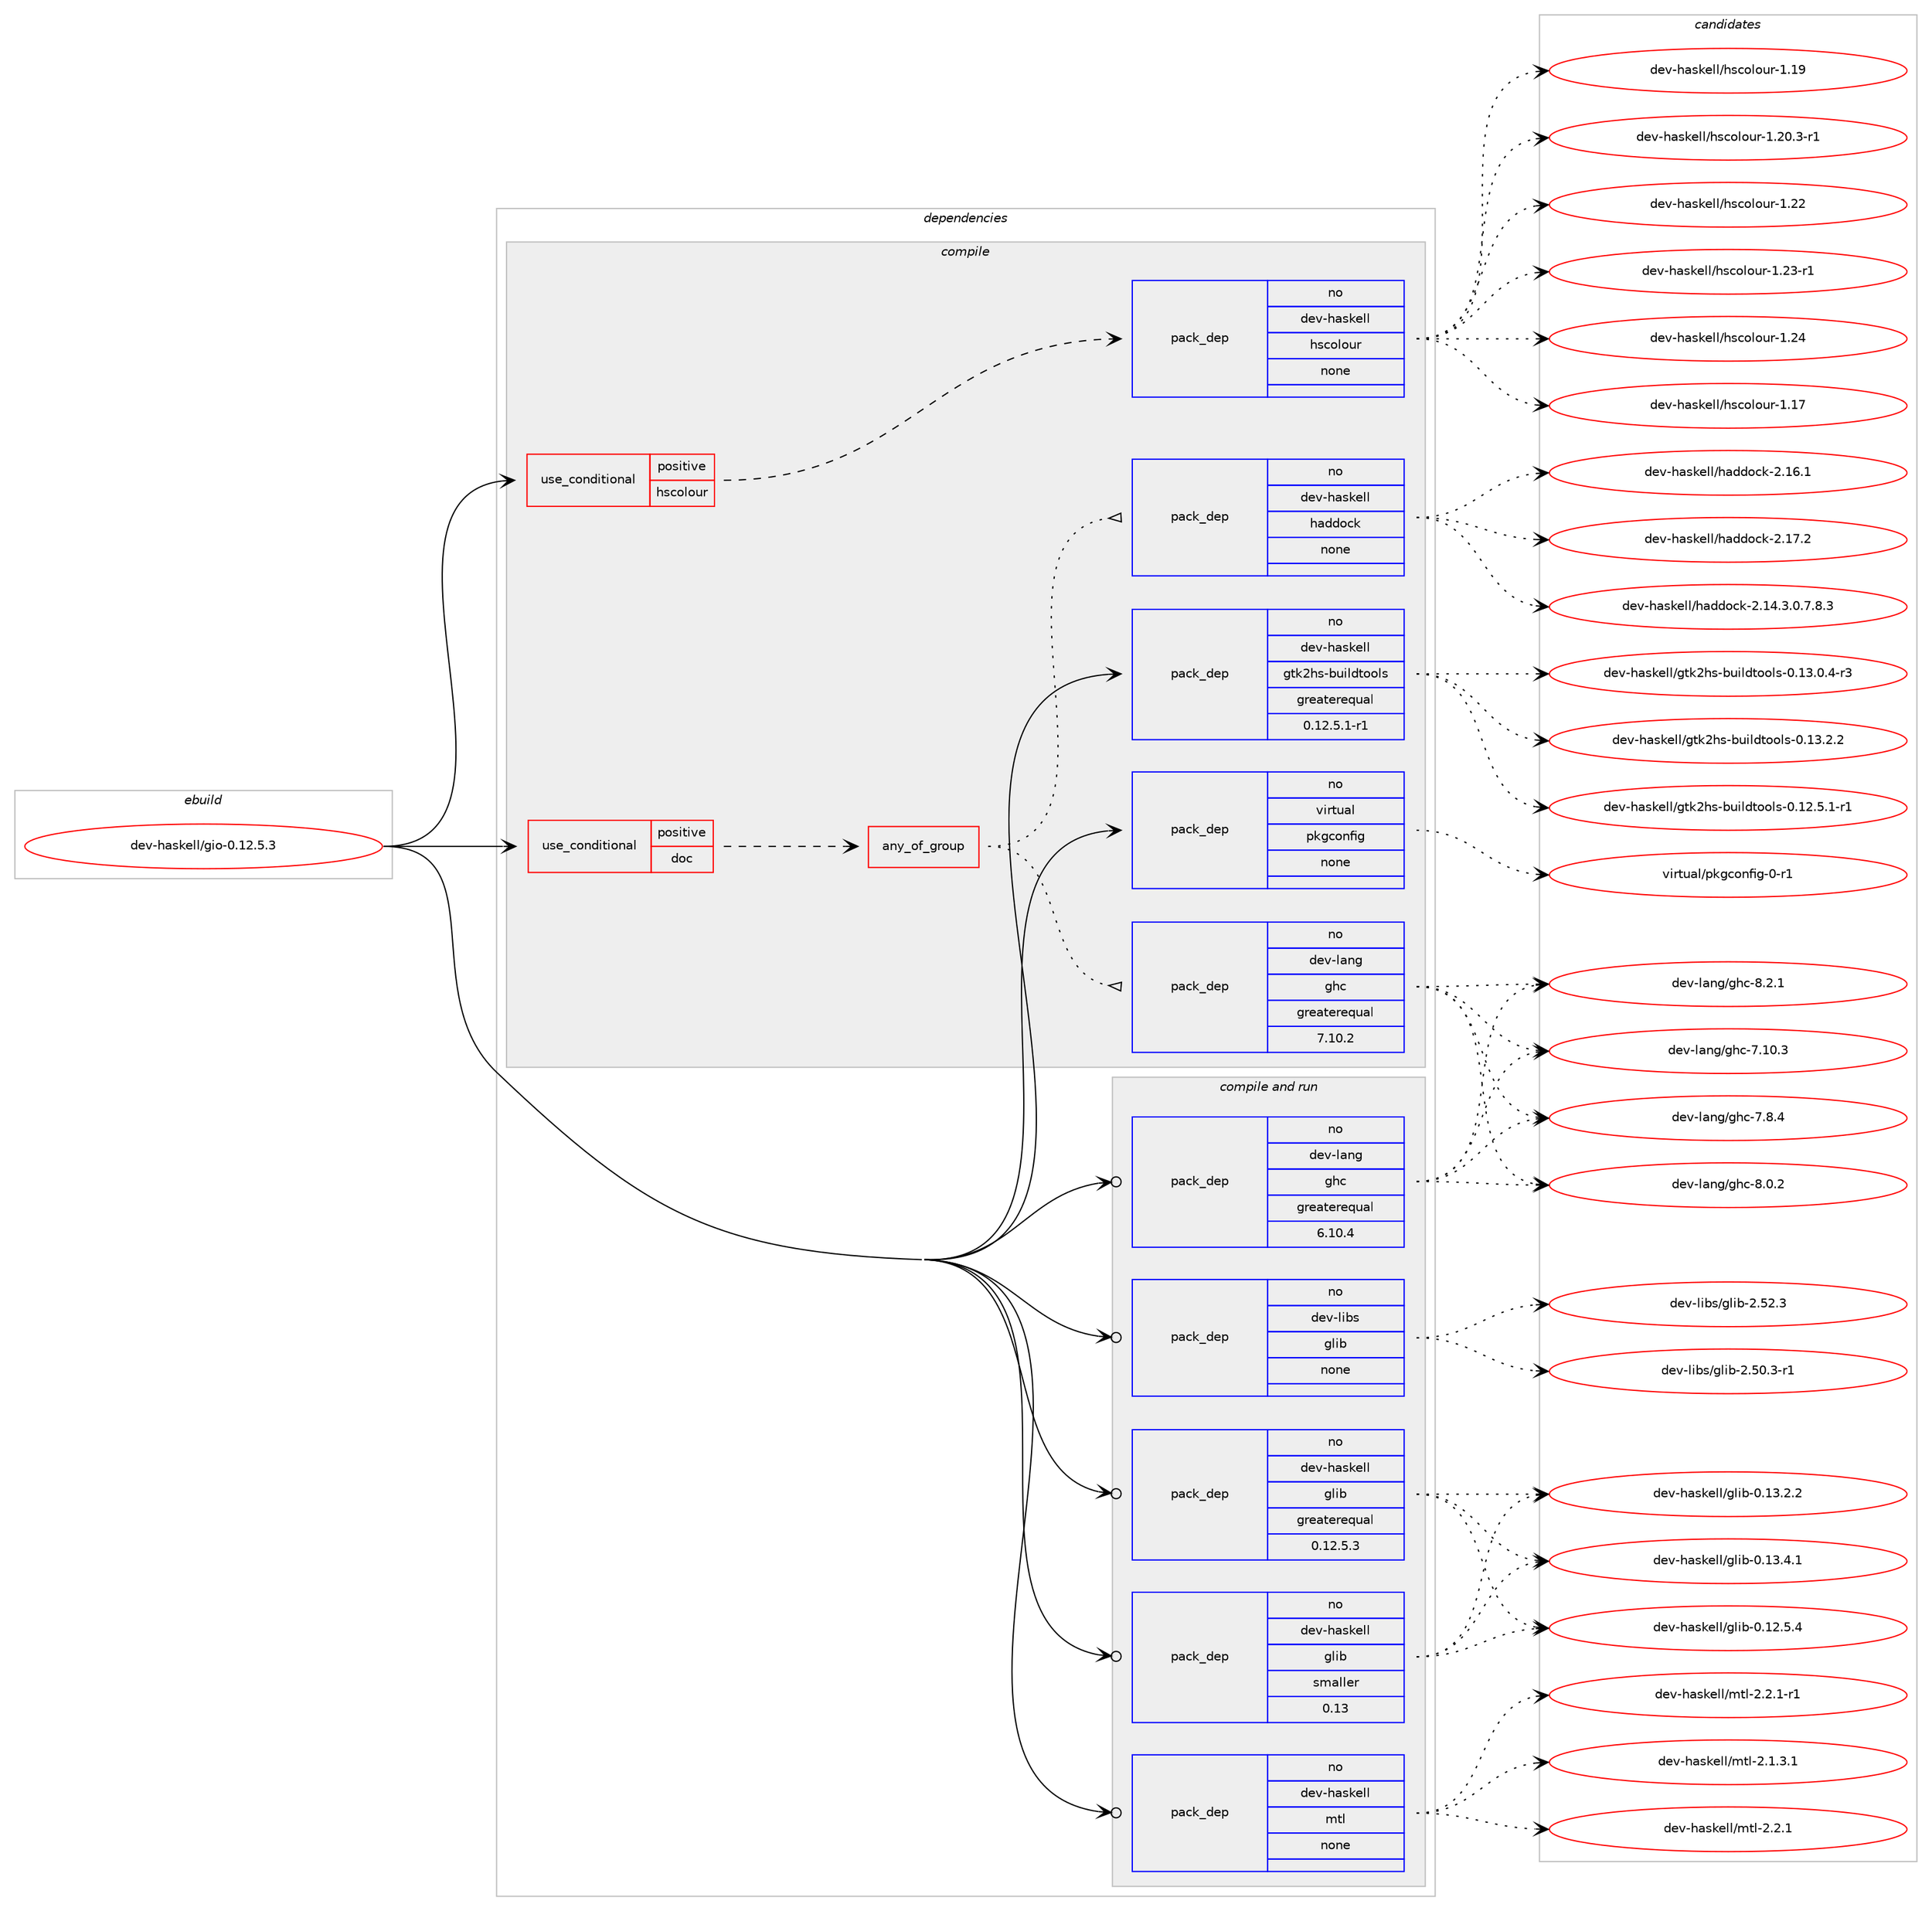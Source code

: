 digraph prolog {

# *************
# Graph options
# *************

newrank=true;
concentrate=true;
compound=true;
graph [rankdir=LR,fontname=Helvetica,fontsize=10,ranksep=1.5];#, ranksep=2.5, nodesep=0.2];
edge  [arrowhead=vee];
node  [fontname=Helvetica,fontsize=10];

# **********
# The ebuild
# **********

subgraph cluster_leftcol {
color=gray;
rank=same;
label=<<i>ebuild</i>>;
id [label="dev-haskell/gio-0.12.5.3", color=red, width=4, href="../dev-haskell/gio-0.12.5.3.svg"];
}

# ****************
# The dependencies
# ****************

subgraph cluster_midcol {
color=gray;
label=<<i>dependencies</i>>;
subgraph cluster_compile {
fillcolor="#eeeeee";
style=filled;
label=<<i>compile</i>>;
subgraph cond18979 {
dependency81081 [label=<<TABLE BORDER="0" CELLBORDER="1" CELLSPACING="0" CELLPADDING="4"><TR><TD ROWSPAN="3" CELLPADDING="10">use_conditional</TD></TR><TR><TD>positive</TD></TR><TR><TD>doc</TD></TR></TABLE>>, shape=none, color=red];
subgraph any2038 {
dependency81082 [label=<<TABLE BORDER="0" CELLBORDER="1" CELLSPACING="0" CELLPADDING="4"><TR><TD CELLPADDING="10">any_of_group</TD></TR></TABLE>>, shape=none, color=red];subgraph pack60034 {
dependency81083 [label=<<TABLE BORDER="0" CELLBORDER="1" CELLSPACING="0" CELLPADDING="4" WIDTH="220"><TR><TD ROWSPAN="6" CELLPADDING="30">pack_dep</TD></TR><TR><TD WIDTH="110">no</TD></TR><TR><TD>dev-haskell</TD></TR><TR><TD>haddock</TD></TR><TR><TD>none</TD></TR><TR><TD></TD></TR></TABLE>>, shape=none, color=blue];
}
dependency81082:e -> dependency81083:w [weight=20,style="dotted",arrowhead="oinv"];
subgraph pack60035 {
dependency81084 [label=<<TABLE BORDER="0" CELLBORDER="1" CELLSPACING="0" CELLPADDING="4" WIDTH="220"><TR><TD ROWSPAN="6" CELLPADDING="30">pack_dep</TD></TR><TR><TD WIDTH="110">no</TD></TR><TR><TD>dev-lang</TD></TR><TR><TD>ghc</TD></TR><TR><TD>greaterequal</TD></TR><TR><TD>7.10.2</TD></TR></TABLE>>, shape=none, color=blue];
}
dependency81082:e -> dependency81084:w [weight=20,style="dotted",arrowhead="oinv"];
}
dependency81081:e -> dependency81082:w [weight=20,style="dashed",arrowhead="vee"];
}
id:e -> dependency81081:w [weight=20,style="solid",arrowhead="vee"];
subgraph cond18980 {
dependency81085 [label=<<TABLE BORDER="0" CELLBORDER="1" CELLSPACING="0" CELLPADDING="4"><TR><TD ROWSPAN="3" CELLPADDING="10">use_conditional</TD></TR><TR><TD>positive</TD></TR><TR><TD>hscolour</TD></TR></TABLE>>, shape=none, color=red];
subgraph pack60036 {
dependency81086 [label=<<TABLE BORDER="0" CELLBORDER="1" CELLSPACING="0" CELLPADDING="4" WIDTH="220"><TR><TD ROWSPAN="6" CELLPADDING="30">pack_dep</TD></TR><TR><TD WIDTH="110">no</TD></TR><TR><TD>dev-haskell</TD></TR><TR><TD>hscolour</TD></TR><TR><TD>none</TD></TR><TR><TD></TD></TR></TABLE>>, shape=none, color=blue];
}
dependency81085:e -> dependency81086:w [weight=20,style="dashed",arrowhead="vee"];
}
id:e -> dependency81085:w [weight=20,style="solid",arrowhead="vee"];
subgraph pack60037 {
dependency81087 [label=<<TABLE BORDER="0" CELLBORDER="1" CELLSPACING="0" CELLPADDING="4" WIDTH="220"><TR><TD ROWSPAN="6" CELLPADDING="30">pack_dep</TD></TR><TR><TD WIDTH="110">no</TD></TR><TR><TD>dev-haskell</TD></TR><TR><TD>gtk2hs-buildtools</TD></TR><TR><TD>greaterequal</TD></TR><TR><TD>0.12.5.1-r1</TD></TR></TABLE>>, shape=none, color=blue];
}
id:e -> dependency81087:w [weight=20,style="solid",arrowhead="vee"];
subgraph pack60038 {
dependency81088 [label=<<TABLE BORDER="0" CELLBORDER="1" CELLSPACING="0" CELLPADDING="4" WIDTH="220"><TR><TD ROWSPAN="6" CELLPADDING="30">pack_dep</TD></TR><TR><TD WIDTH="110">no</TD></TR><TR><TD>virtual</TD></TR><TR><TD>pkgconfig</TD></TR><TR><TD>none</TD></TR><TR><TD></TD></TR></TABLE>>, shape=none, color=blue];
}
id:e -> dependency81088:w [weight=20,style="solid",arrowhead="vee"];
}
subgraph cluster_compileandrun {
fillcolor="#eeeeee";
style=filled;
label=<<i>compile and run</i>>;
subgraph pack60039 {
dependency81089 [label=<<TABLE BORDER="0" CELLBORDER="1" CELLSPACING="0" CELLPADDING="4" WIDTH="220"><TR><TD ROWSPAN="6" CELLPADDING="30">pack_dep</TD></TR><TR><TD WIDTH="110">no</TD></TR><TR><TD>dev-haskell</TD></TR><TR><TD>glib</TD></TR><TR><TD>greaterequal</TD></TR><TR><TD>0.12.5.3</TD></TR></TABLE>>, shape=none, color=blue];
}
id:e -> dependency81089:w [weight=20,style="solid",arrowhead="odotvee"];
subgraph pack60040 {
dependency81090 [label=<<TABLE BORDER="0" CELLBORDER="1" CELLSPACING="0" CELLPADDING="4" WIDTH="220"><TR><TD ROWSPAN="6" CELLPADDING="30">pack_dep</TD></TR><TR><TD WIDTH="110">no</TD></TR><TR><TD>dev-haskell</TD></TR><TR><TD>glib</TD></TR><TR><TD>smaller</TD></TR><TR><TD>0.13</TD></TR></TABLE>>, shape=none, color=blue];
}
id:e -> dependency81090:w [weight=20,style="solid",arrowhead="odotvee"];
subgraph pack60041 {
dependency81091 [label=<<TABLE BORDER="0" CELLBORDER="1" CELLSPACING="0" CELLPADDING="4" WIDTH="220"><TR><TD ROWSPAN="6" CELLPADDING="30">pack_dep</TD></TR><TR><TD WIDTH="110">no</TD></TR><TR><TD>dev-haskell</TD></TR><TR><TD>mtl</TD></TR><TR><TD>none</TD></TR><TR><TD></TD></TR></TABLE>>, shape=none, color=blue];
}
id:e -> dependency81091:w [weight=20,style="solid",arrowhead="odotvee"];
subgraph pack60042 {
dependency81092 [label=<<TABLE BORDER="0" CELLBORDER="1" CELLSPACING="0" CELLPADDING="4" WIDTH="220"><TR><TD ROWSPAN="6" CELLPADDING="30">pack_dep</TD></TR><TR><TD WIDTH="110">no</TD></TR><TR><TD>dev-lang</TD></TR><TR><TD>ghc</TD></TR><TR><TD>greaterequal</TD></TR><TR><TD>6.10.4</TD></TR></TABLE>>, shape=none, color=blue];
}
id:e -> dependency81092:w [weight=20,style="solid",arrowhead="odotvee"];
subgraph pack60043 {
dependency81093 [label=<<TABLE BORDER="0" CELLBORDER="1" CELLSPACING="0" CELLPADDING="4" WIDTH="220"><TR><TD ROWSPAN="6" CELLPADDING="30">pack_dep</TD></TR><TR><TD WIDTH="110">no</TD></TR><TR><TD>dev-libs</TD></TR><TR><TD>glib</TD></TR><TR><TD>none</TD></TR><TR><TD></TD></TR></TABLE>>, shape=none, color=blue];
}
id:e -> dependency81093:w [weight=20,style="solid",arrowhead="odotvee"];
}
subgraph cluster_run {
fillcolor="#eeeeee";
style=filled;
label=<<i>run</i>>;
}
}

# **************
# The candidates
# **************

subgraph cluster_choices {
rank=same;
color=gray;
label=<<i>candidates</i>>;

subgraph choice60034 {
color=black;
nodesep=1;
choice1001011184510497115107101108108471049710010011199107455046495246514648465546564651 [label="dev-haskell/haddock-2.14.3.0.7.8.3", color=red, width=4,href="../dev-haskell/haddock-2.14.3.0.7.8.3.svg"];
choice100101118451049711510710110810847104971001001119910745504649544649 [label="dev-haskell/haddock-2.16.1", color=red, width=4,href="../dev-haskell/haddock-2.16.1.svg"];
choice100101118451049711510710110810847104971001001119910745504649554650 [label="dev-haskell/haddock-2.17.2", color=red, width=4,href="../dev-haskell/haddock-2.17.2.svg"];
dependency81083:e -> choice1001011184510497115107101108108471049710010011199107455046495246514648465546564651:w [style=dotted,weight="100"];
dependency81083:e -> choice100101118451049711510710110810847104971001001119910745504649544649:w [style=dotted,weight="100"];
dependency81083:e -> choice100101118451049711510710110810847104971001001119910745504649554650:w [style=dotted,weight="100"];
}
subgraph choice60035 {
color=black;
nodesep=1;
choice1001011184510897110103471031049945554649484651 [label="dev-lang/ghc-7.10.3", color=red, width=4,href="../dev-lang/ghc-7.10.3.svg"];
choice10010111845108971101034710310499455546564652 [label="dev-lang/ghc-7.8.4", color=red, width=4,href="../dev-lang/ghc-7.8.4.svg"];
choice10010111845108971101034710310499455646484650 [label="dev-lang/ghc-8.0.2", color=red, width=4,href="../dev-lang/ghc-8.0.2.svg"];
choice10010111845108971101034710310499455646504649 [label="dev-lang/ghc-8.2.1", color=red, width=4,href="../dev-lang/ghc-8.2.1.svg"];
dependency81084:e -> choice1001011184510897110103471031049945554649484651:w [style=dotted,weight="100"];
dependency81084:e -> choice10010111845108971101034710310499455546564652:w [style=dotted,weight="100"];
dependency81084:e -> choice10010111845108971101034710310499455646484650:w [style=dotted,weight="100"];
dependency81084:e -> choice10010111845108971101034710310499455646504649:w [style=dotted,weight="100"];
}
subgraph choice60036 {
color=black;
nodesep=1;
choice100101118451049711510710110810847104115991111081111171144549464955 [label="dev-haskell/hscolour-1.17", color=red, width=4,href="../dev-haskell/hscolour-1.17.svg"];
choice100101118451049711510710110810847104115991111081111171144549464957 [label="dev-haskell/hscolour-1.19", color=red, width=4,href="../dev-haskell/hscolour-1.19.svg"];
choice10010111845104971151071011081084710411599111108111117114454946504846514511449 [label="dev-haskell/hscolour-1.20.3-r1", color=red, width=4,href="../dev-haskell/hscolour-1.20.3-r1.svg"];
choice100101118451049711510710110810847104115991111081111171144549465050 [label="dev-haskell/hscolour-1.22", color=red, width=4,href="../dev-haskell/hscolour-1.22.svg"];
choice1001011184510497115107101108108471041159911110811111711445494650514511449 [label="dev-haskell/hscolour-1.23-r1", color=red, width=4,href="../dev-haskell/hscolour-1.23-r1.svg"];
choice100101118451049711510710110810847104115991111081111171144549465052 [label="dev-haskell/hscolour-1.24", color=red, width=4,href="../dev-haskell/hscolour-1.24.svg"];
dependency81086:e -> choice100101118451049711510710110810847104115991111081111171144549464955:w [style=dotted,weight="100"];
dependency81086:e -> choice100101118451049711510710110810847104115991111081111171144549464957:w [style=dotted,weight="100"];
dependency81086:e -> choice10010111845104971151071011081084710411599111108111117114454946504846514511449:w [style=dotted,weight="100"];
dependency81086:e -> choice100101118451049711510710110810847104115991111081111171144549465050:w [style=dotted,weight="100"];
dependency81086:e -> choice1001011184510497115107101108108471041159911110811111711445494650514511449:w [style=dotted,weight="100"];
dependency81086:e -> choice100101118451049711510710110810847104115991111081111171144549465052:w [style=dotted,weight="100"];
}
subgraph choice60037 {
color=black;
nodesep=1;
choice1001011184510497115107101108108471031161075010411545981171051081001161111111081154548464950465346494511449 [label="dev-haskell/gtk2hs-buildtools-0.12.5.1-r1", color=red, width=4,href="../dev-haskell/gtk2hs-buildtools-0.12.5.1-r1.svg"];
choice1001011184510497115107101108108471031161075010411545981171051081001161111111081154548464951464846524511451 [label="dev-haskell/gtk2hs-buildtools-0.13.0.4-r3", color=red, width=4,href="../dev-haskell/gtk2hs-buildtools-0.13.0.4-r3.svg"];
choice100101118451049711510710110810847103116107501041154598117105108100116111111108115454846495146504650 [label="dev-haskell/gtk2hs-buildtools-0.13.2.2", color=red, width=4,href="../dev-haskell/gtk2hs-buildtools-0.13.2.2.svg"];
dependency81087:e -> choice1001011184510497115107101108108471031161075010411545981171051081001161111111081154548464950465346494511449:w [style=dotted,weight="100"];
dependency81087:e -> choice1001011184510497115107101108108471031161075010411545981171051081001161111111081154548464951464846524511451:w [style=dotted,weight="100"];
dependency81087:e -> choice100101118451049711510710110810847103116107501041154598117105108100116111111108115454846495146504650:w [style=dotted,weight="100"];
}
subgraph choice60038 {
color=black;
nodesep=1;
choice11810511411611797108471121071039911111010210510345484511449 [label="virtual/pkgconfig-0-r1", color=red, width=4,href="../virtual/pkgconfig-0-r1.svg"];
dependency81088:e -> choice11810511411611797108471121071039911111010210510345484511449:w [style=dotted,weight="100"];
}
subgraph choice60039 {
color=black;
nodesep=1;
choice10010111845104971151071011081084710310810598454846495046534652 [label="dev-haskell/glib-0.12.5.4", color=red, width=4,href="../dev-haskell/glib-0.12.5.4.svg"];
choice10010111845104971151071011081084710310810598454846495146504650 [label="dev-haskell/glib-0.13.2.2", color=red, width=4,href="../dev-haskell/glib-0.13.2.2.svg"];
choice10010111845104971151071011081084710310810598454846495146524649 [label="dev-haskell/glib-0.13.4.1", color=red, width=4,href="../dev-haskell/glib-0.13.4.1.svg"];
dependency81089:e -> choice10010111845104971151071011081084710310810598454846495046534652:w [style=dotted,weight="100"];
dependency81089:e -> choice10010111845104971151071011081084710310810598454846495146504650:w [style=dotted,weight="100"];
dependency81089:e -> choice10010111845104971151071011081084710310810598454846495146524649:w [style=dotted,weight="100"];
}
subgraph choice60040 {
color=black;
nodesep=1;
choice10010111845104971151071011081084710310810598454846495046534652 [label="dev-haskell/glib-0.12.5.4", color=red, width=4,href="../dev-haskell/glib-0.12.5.4.svg"];
choice10010111845104971151071011081084710310810598454846495146504650 [label="dev-haskell/glib-0.13.2.2", color=red, width=4,href="../dev-haskell/glib-0.13.2.2.svg"];
choice10010111845104971151071011081084710310810598454846495146524649 [label="dev-haskell/glib-0.13.4.1", color=red, width=4,href="../dev-haskell/glib-0.13.4.1.svg"];
dependency81090:e -> choice10010111845104971151071011081084710310810598454846495046534652:w [style=dotted,weight="100"];
dependency81090:e -> choice10010111845104971151071011081084710310810598454846495146504650:w [style=dotted,weight="100"];
dependency81090:e -> choice10010111845104971151071011081084710310810598454846495146524649:w [style=dotted,weight="100"];
}
subgraph choice60041 {
color=black;
nodesep=1;
choice1001011184510497115107101108108471091161084550464946514649 [label="dev-haskell/mtl-2.1.3.1", color=red, width=4,href="../dev-haskell/mtl-2.1.3.1.svg"];
choice100101118451049711510710110810847109116108455046504649 [label="dev-haskell/mtl-2.2.1", color=red, width=4,href="../dev-haskell/mtl-2.2.1.svg"];
choice1001011184510497115107101108108471091161084550465046494511449 [label="dev-haskell/mtl-2.2.1-r1", color=red, width=4,href="../dev-haskell/mtl-2.2.1-r1.svg"];
dependency81091:e -> choice1001011184510497115107101108108471091161084550464946514649:w [style=dotted,weight="100"];
dependency81091:e -> choice100101118451049711510710110810847109116108455046504649:w [style=dotted,weight="100"];
dependency81091:e -> choice1001011184510497115107101108108471091161084550465046494511449:w [style=dotted,weight="100"];
}
subgraph choice60042 {
color=black;
nodesep=1;
choice1001011184510897110103471031049945554649484651 [label="dev-lang/ghc-7.10.3", color=red, width=4,href="../dev-lang/ghc-7.10.3.svg"];
choice10010111845108971101034710310499455546564652 [label="dev-lang/ghc-7.8.4", color=red, width=4,href="../dev-lang/ghc-7.8.4.svg"];
choice10010111845108971101034710310499455646484650 [label="dev-lang/ghc-8.0.2", color=red, width=4,href="../dev-lang/ghc-8.0.2.svg"];
choice10010111845108971101034710310499455646504649 [label="dev-lang/ghc-8.2.1", color=red, width=4,href="../dev-lang/ghc-8.2.1.svg"];
dependency81092:e -> choice1001011184510897110103471031049945554649484651:w [style=dotted,weight="100"];
dependency81092:e -> choice10010111845108971101034710310499455546564652:w [style=dotted,weight="100"];
dependency81092:e -> choice10010111845108971101034710310499455646484650:w [style=dotted,weight="100"];
dependency81092:e -> choice10010111845108971101034710310499455646504649:w [style=dotted,weight="100"];
}
subgraph choice60043 {
color=black;
nodesep=1;
choice10010111845108105981154710310810598455046534846514511449 [label="dev-libs/glib-2.50.3-r1", color=red, width=4,href="../dev-libs/glib-2.50.3-r1.svg"];
choice1001011184510810598115471031081059845504653504651 [label="dev-libs/glib-2.52.3", color=red, width=4,href="../dev-libs/glib-2.52.3.svg"];
dependency81093:e -> choice10010111845108105981154710310810598455046534846514511449:w [style=dotted,weight="100"];
dependency81093:e -> choice1001011184510810598115471031081059845504653504651:w [style=dotted,weight="100"];
}
}

}

